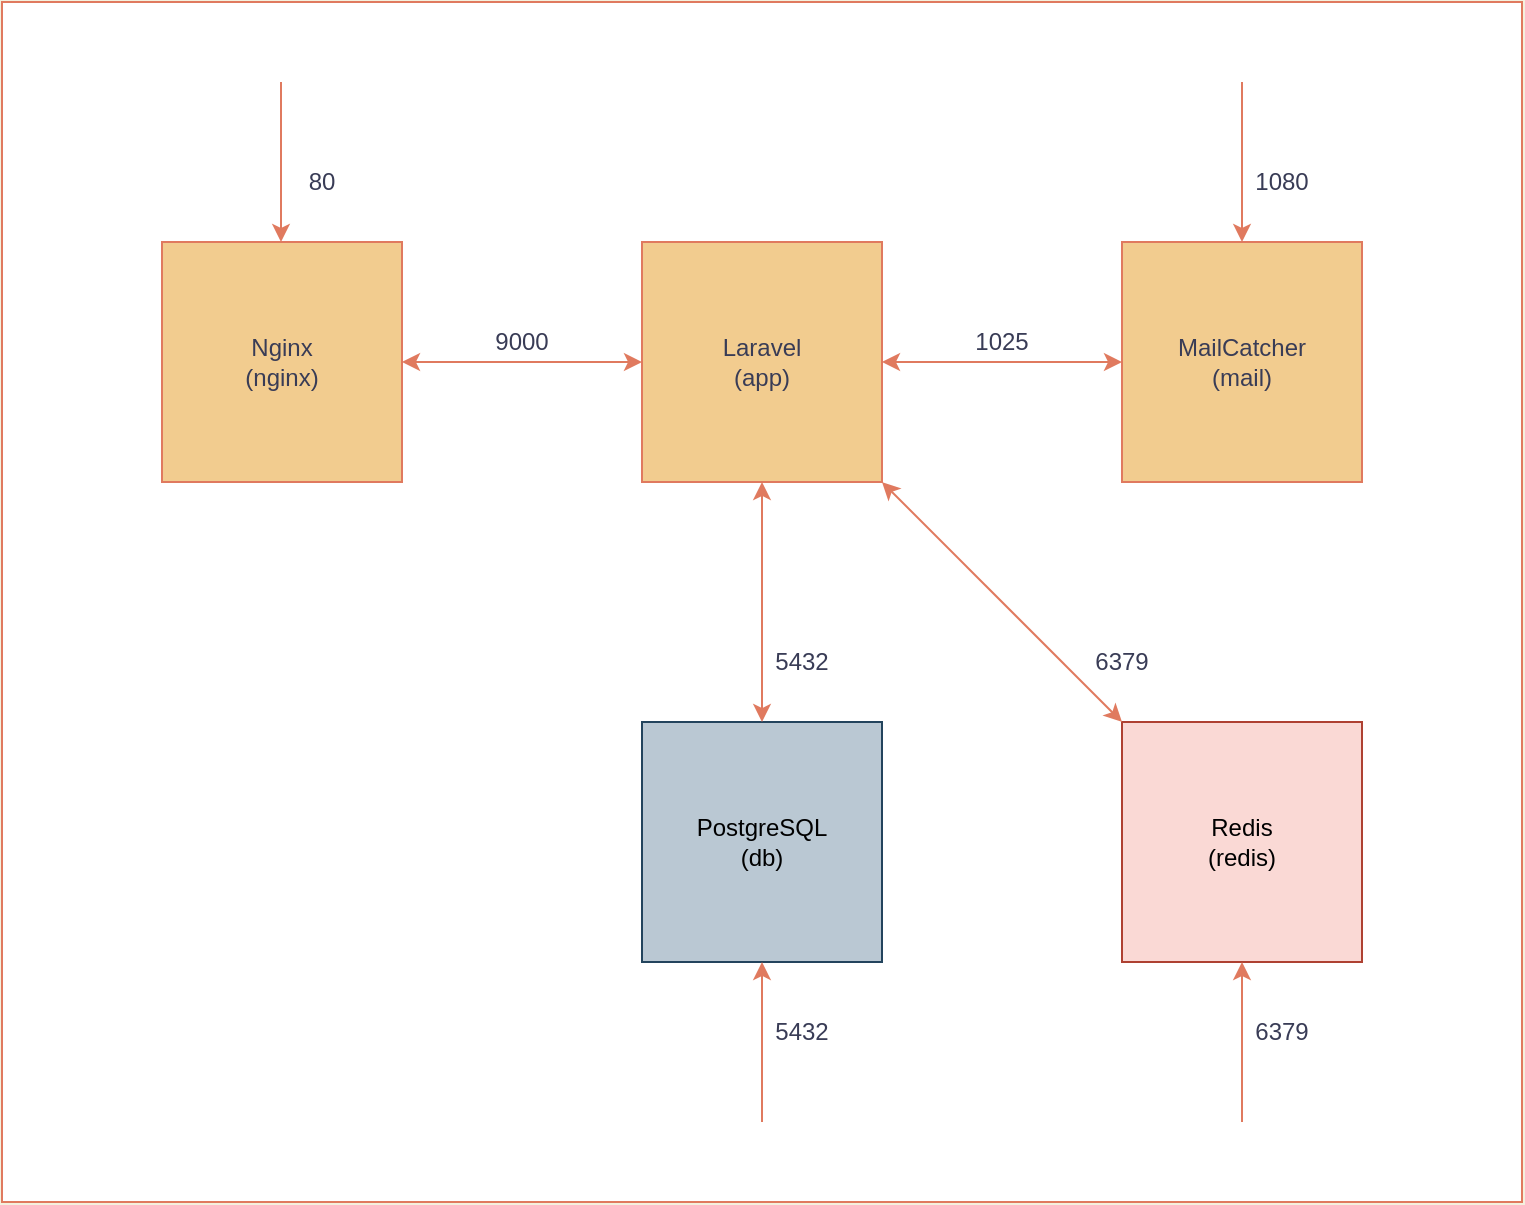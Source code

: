 <mxfile>
    <diagram id="6xLJ0fW6yrNkSnxBiv3v" name="Page-1">
        <mxGraphModel dx="3066" dy="1895" grid="1" gridSize="10" guides="1" tooltips="1" connect="1" arrows="1" fold="1" page="1" pageScale="1" pageWidth="827" pageHeight="1169" background="#F4F1DE" math="0" shadow="0">
            <root>
                <mxCell id="0"/>
                <mxCell id="1" parent="0"/>
                <mxCell id="30" value="" style="rounded=0;whiteSpace=wrap;html=1;sketch=0;fontColor=#393C56;strokeColor=#E07A5F;fillColor=#FFFFFF;" vertex="1" parent="1">
                    <mxGeometry x="40" y="80" width="760" height="600" as="geometry"/>
                </mxCell>
                <mxCell id="2" value="Nginx&lt;br&gt;(nginx)" style="whiteSpace=wrap;html=1;aspect=fixed;rounded=0;sketch=0;fontColor=#393C56;strokeColor=#E07A5F;fillColor=#F2CC8F;" vertex="1" parent="1">
                    <mxGeometry x="120" y="200" width="120" height="120" as="geometry"/>
                </mxCell>
                <mxCell id="3" value="Laravel&lt;br&gt;(app)" style="whiteSpace=wrap;html=1;aspect=fixed;rounded=0;sketch=0;fontColor=#393C56;strokeColor=#E07A5F;fillColor=#F2CC8F;" vertex="1" parent="1">
                    <mxGeometry x="360" y="200" width="120" height="120" as="geometry"/>
                </mxCell>
                <mxCell id="5" value="MailCatcher&lt;br&gt;(mail)" style="whiteSpace=wrap;html=1;aspect=fixed;rounded=0;sketch=0;fontColor=#393C56;strokeColor=#E07A5F;fillColor=#F2CC8F;" vertex="1" parent="1">
                    <mxGeometry x="600" y="200" width="120" height="120" as="geometry"/>
                </mxCell>
                <mxCell id="6" value="&lt;font color=&quot;#000000&quot;&gt;PostgreSQL&lt;br&gt;(db)&lt;/font&gt;" style="whiteSpace=wrap;html=1;aspect=fixed;rounded=0;sketch=0;strokeColor=#23445d;fillColor=#bac8d3;" vertex="1" parent="1">
                    <mxGeometry x="360" y="440" width="120" height="120" as="geometry"/>
                </mxCell>
                <mxCell id="7" value="&lt;font color=&quot;#000000&quot;&gt;Redis&lt;br&gt;(redis)&lt;/font&gt;" style="whiteSpace=wrap;html=1;aspect=fixed;rounded=0;sketch=0;strokeColor=#ae4132;fillColor=#fad9d5;" vertex="1" parent="1">
                    <mxGeometry x="600" y="440" width="120" height="120" as="geometry"/>
                </mxCell>
                <mxCell id="12" value="" style="endArrow=classic;startArrow=classic;html=1;fontColor=#393C56;strokeColor=#E07A5F;fillColor=#F2CC8F;exitX=1;exitY=1;exitDx=0;exitDy=0;entryX=0;entryY=0;entryDx=0;entryDy=0;" edge="1" parent="1" source="3" target="7">
                    <mxGeometry width="50" height="50" relative="1" as="geometry">
                        <mxPoint x="520" y="420" as="sourcePoint"/>
                        <mxPoint x="570" y="370" as="targetPoint"/>
                    </mxGeometry>
                </mxCell>
                <mxCell id="13" value="" style="endArrow=classic;startArrow=classic;html=1;fontColor=#393C56;strokeColor=#E07A5F;fillColor=#F2CC8F;entryX=0.5;entryY=1;entryDx=0;entryDy=0;exitX=0.5;exitY=0;exitDx=0;exitDy=0;" edge="1" parent="1" source="6" target="3">
                    <mxGeometry width="50" height="50" relative="1" as="geometry">
                        <mxPoint x="400" y="430" as="sourcePoint"/>
                        <mxPoint x="450" y="380" as="targetPoint"/>
                    </mxGeometry>
                </mxCell>
                <mxCell id="14" value="" style="endArrow=classic;startArrow=classic;html=1;fontColor=#393C56;strokeColor=#E07A5F;fillColor=#F2CC8F;exitX=1;exitY=0.5;exitDx=0;exitDy=0;entryX=0;entryY=0.5;entryDx=0;entryDy=0;" edge="1" parent="1" source="2" target="3">
                    <mxGeometry width="50" height="50" relative="1" as="geometry">
                        <mxPoint x="290" y="290" as="sourcePoint"/>
                        <mxPoint x="340" y="240" as="targetPoint"/>
                    </mxGeometry>
                </mxCell>
                <mxCell id="16" value="" style="endArrow=classic;html=1;fontColor=#393C56;strokeColor=#E07A5F;fillColor=#F2CC8F;entryX=0.5;entryY=0;entryDx=0;entryDy=0;" edge="1" parent="1" target="5">
                    <mxGeometry width="50" height="50" relative="1" as="geometry">
                        <mxPoint x="660" y="120" as="sourcePoint"/>
                        <mxPoint x="685" y="110" as="targetPoint"/>
                    </mxGeometry>
                </mxCell>
                <mxCell id="18" value="" style="endArrow=classic;startArrow=classic;html=1;fontColor=#393C56;strokeColor=#E07A5F;fillColor=#F2CC8F;exitX=1;exitY=0.5;exitDx=0;exitDy=0;entryX=0;entryY=0.5;entryDx=0;entryDy=0;" edge="1" parent="1" source="3" target="5">
                    <mxGeometry width="50" height="50" relative="1" as="geometry">
                        <mxPoint x="540" y="290" as="sourcePoint"/>
                        <mxPoint x="590" y="240" as="targetPoint"/>
                    </mxGeometry>
                </mxCell>
                <mxCell id="19" value="" style="endArrow=classic;html=1;fontColor=#393C56;strokeColor=#E07A5F;fillColor=#F2CC8F;entryX=0.5;entryY=0;entryDx=0;entryDy=0;" edge="1" parent="1">
                    <mxGeometry width="50" height="50" relative="1" as="geometry">
                        <mxPoint x="179.5" y="120" as="sourcePoint"/>
                        <mxPoint x="179.5" y="200" as="targetPoint"/>
                    </mxGeometry>
                </mxCell>
                <mxCell id="20" value="" style="endArrow=classic;html=1;fontColor=#393C56;strokeColor=#E07A5F;fillColor=#F2CC8F;entryX=0.5;entryY=1;entryDx=0;entryDy=0;" edge="1" parent="1" target="6">
                    <mxGeometry width="50" height="50" relative="1" as="geometry">
                        <mxPoint x="420" y="640" as="sourcePoint"/>
                        <mxPoint x="419.5" y="730" as="targetPoint"/>
                    </mxGeometry>
                </mxCell>
                <mxCell id="21" value="" style="endArrow=classic;html=1;fontColor=#393C56;strokeColor=#E07A5F;fillColor=#F2CC8F;entryX=0.5;entryY=1;entryDx=0;entryDy=0;" edge="1" parent="1">
                    <mxGeometry width="50" height="50" relative="1" as="geometry">
                        <mxPoint x="660" y="640" as="sourcePoint"/>
                        <mxPoint x="660" y="560" as="targetPoint"/>
                    </mxGeometry>
                </mxCell>
                <mxCell id="22" value="80" style="text;html=1;strokeColor=none;fillColor=none;align=center;verticalAlign=middle;whiteSpace=wrap;rounded=0;sketch=0;fontColor=#393C56;" vertex="1" parent="1">
                    <mxGeometry x="180" y="160" width="40" height="20" as="geometry"/>
                </mxCell>
                <mxCell id="23" value="1080" style="text;html=1;strokeColor=none;fillColor=none;align=center;verticalAlign=middle;whiteSpace=wrap;rounded=0;sketch=0;fontColor=#393C56;" vertex="1" parent="1">
                    <mxGeometry x="660" y="160" width="40" height="20" as="geometry"/>
                </mxCell>
                <mxCell id="24" value="9000" style="text;html=1;strokeColor=none;fillColor=none;align=center;verticalAlign=middle;whiteSpace=wrap;rounded=0;sketch=0;fontColor=#393C56;" vertex="1" parent="1">
                    <mxGeometry x="280" y="240" width="40" height="20" as="geometry"/>
                </mxCell>
                <mxCell id="25" value="1025" style="text;html=1;strokeColor=none;fillColor=none;align=center;verticalAlign=middle;whiteSpace=wrap;rounded=0;sketch=0;fontColor=#393C56;" vertex="1" parent="1">
                    <mxGeometry x="520" y="240" width="40" height="20" as="geometry"/>
                </mxCell>
                <mxCell id="26" value="5432" style="text;html=1;strokeColor=none;fillColor=none;align=center;verticalAlign=middle;whiteSpace=wrap;rounded=0;sketch=0;fontColor=#393C56;" vertex="1" parent="1">
                    <mxGeometry x="420" y="400" width="40" height="20" as="geometry"/>
                </mxCell>
                <mxCell id="27" value="6379" style="text;html=1;strokeColor=none;fillColor=none;align=center;verticalAlign=middle;whiteSpace=wrap;rounded=0;sketch=0;fontColor=#393C56;" vertex="1" parent="1">
                    <mxGeometry x="580" y="400" width="40" height="20" as="geometry"/>
                </mxCell>
                <mxCell id="28" value="5432" style="text;html=1;strokeColor=none;fillColor=none;align=center;verticalAlign=middle;whiteSpace=wrap;rounded=0;sketch=0;fontColor=#393C56;" vertex="1" parent="1">
                    <mxGeometry x="420" y="584.5" width="40" height="20" as="geometry"/>
                </mxCell>
                <mxCell id="29" value="6379" style="text;html=1;strokeColor=none;fillColor=none;align=center;verticalAlign=middle;whiteSpace=wrap;rounded=0;sketch=0;fontColor=#393C56;" vertex="1" parent="1">
                    <mxGeometry x="660" y="585" width="40" height="20" as="geometry"/>
                </mxCell>
            </root>
        </mxGraphModel>
    </diagram>
</mxfile>